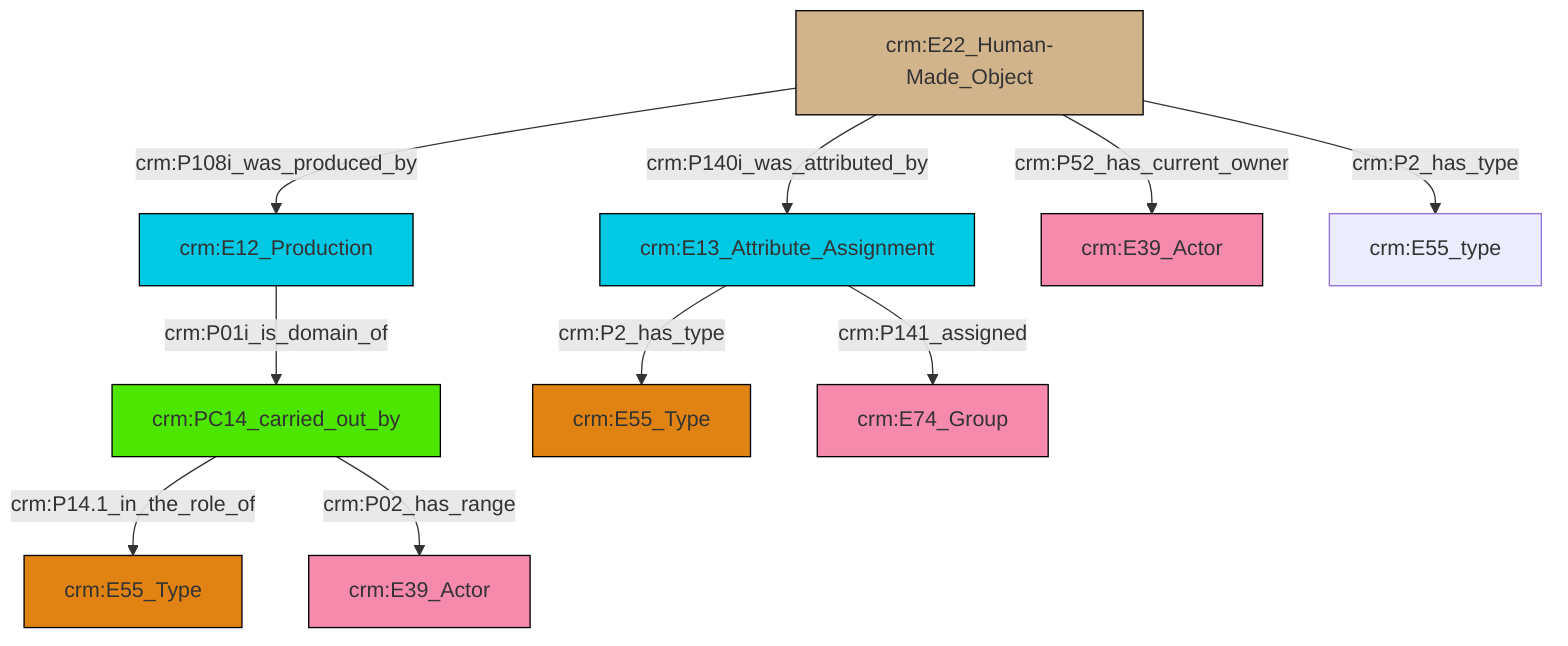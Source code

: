 graph TD
classDef Literal fill:#f2f2f2,stroke:#000000;
classDef CRM_Entity fill:#FFFFFF,stroke:#000000;
classDef Temporal_Entity fill:#00C9E6, stroke:#000000;
classDef Type fill:#E18312, stroke:#000000;
classDef Time-Span fill:#2C9C91, stroke:#000000;
classDef Appellation fill:#FFEB7F, stroke:#000000;
classDef Place fill:#008836, stroke:#000000;
classDef Persistent_Item fill:#B266B2, stroke:#000000;
classDef Conceptual_Object fill:#FFD700, stroke:#000000;
classDef Physical_Thing fill:#D2B48C, stroke:#000000;
classDef Actor fill:#f58aad, stroke:#000000;
classDef PC_Classes fill:#4ce600, stroke:#000000;
classDef Multi fill:#cccccc,stroke:#000000;

2["crm:E22_Human-Made_Object"]:::Physical_Thing -->|crm:P108i_was_produced_by| 3["crm:E12_Production"]:::Temporal_Entity
3["crm:E12_Production"]:::Temporal_Entity -->|crm:P01i_is_domain_of| 8["crm:PC14_carried_out_by"]:::PC_Classes
8["crm:PC14_carried_out_by"]:::PC_Classes -->|crm:P14.1_in_the_role_of| 4["crm:E55_Type"]:::Type
8["crm:PC14_carried_out_by"]:::PC_Classes -->|crm:P02_has_range| 10["crm:E39_Actor"]:::Actor
2["crm:E22_Human-Made_Object"]:::Physical_Thing -->|crm:P140i_was_attributed_by| 11["crm:E13_Attribute_Assignment"]:::Temporal_Entity
2["crm:E22_Human-Made_Object"]:::Physical_Thing -->|crm:P52_has_current_owner| 15["crm:E39_Actor"]:::Actor
2["crm:E22_Human-Made_Object"]:::Physical_Thing -->|crm:P2_has_type| 0["crm:E55_type"]:::Default
11["crm:E13_Attribute_Assignment"]:::Temporal_Entity -->|crm:P2_has_type| 6["crm:E55_Type"]:::Type
11["crm:E13_Attribute_Assignment"]:::Temporal_Entity -->|crm:P141_assigned| 18["crm:E74_Group"]:::Actor